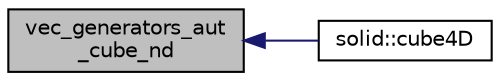 digraph "vec_generators_aut_cube_nd"
{
  edge [fontname="Helvetica",fontsize="10",labelfontname="Helvetica",labelfontsize="10"];
  node [fontname="Helvetica",fontsize="10",shape=record];
  rankdir="LR";
  Node10963 [label="vec_generators_aut\l_cube_nd",height=0.2,width=0.4,color="black", fillcolor="grey75", style="filled", fontcolor="black"];
  Node10963 -> Node10964 [dir="back",color="midnightblue",fontsize="10",style="solid",fontname="Helvetica"];
  Node10964 [label="solid::cube4D",height=0.2,width=0.4,color="black", fillcolor="white", style="filled",URL="$d8/def/classsolid.html#ab6c85f8f130a3f4409ce5fe5340fb852"];
}
